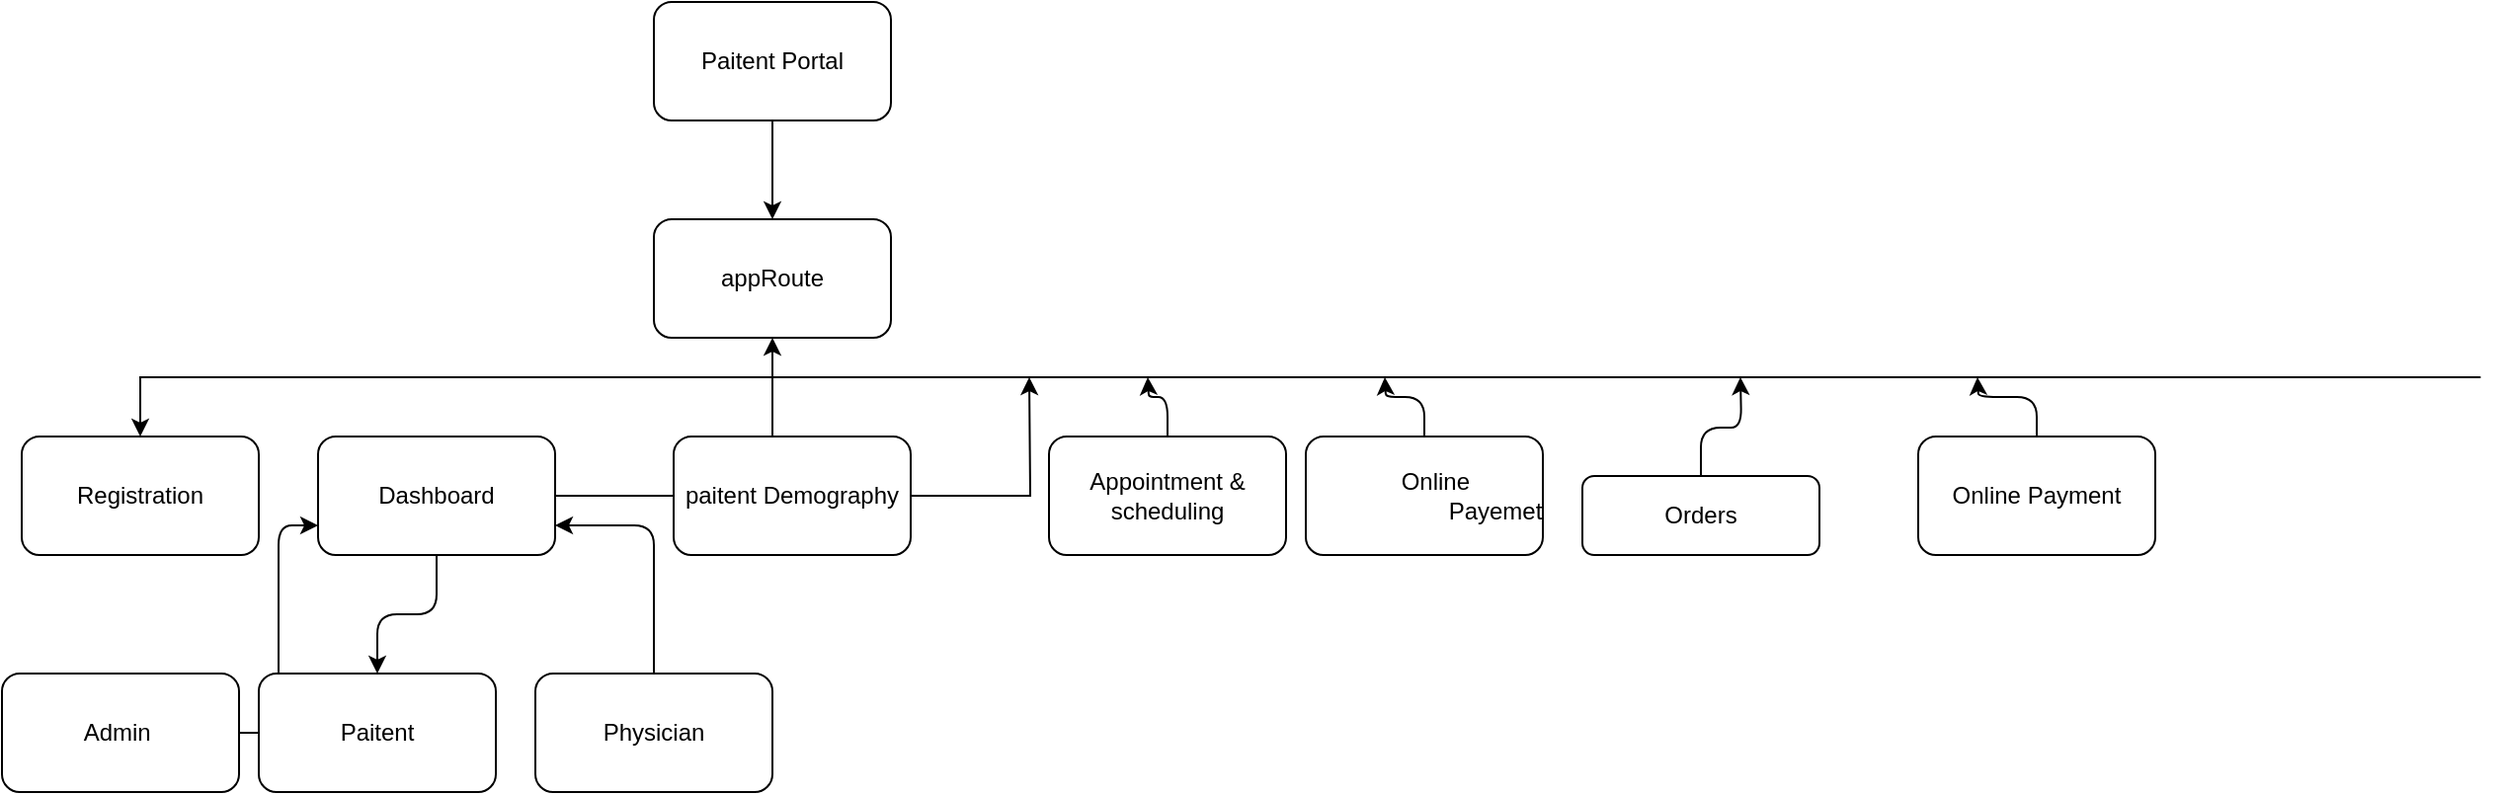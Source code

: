 <mxfile version="15.0.2" type="github">
  <diagram id="dVV5Y5u8KtuGquqnAUhd" name="Page-1">
    <mxGraphModel dx="1021" dy="567" grid="1" gridSize="10" guides="1" tooltips="1" connect="1" arrows="1" fold="1" page="1" pageScale="1" pageWidth="850" pageHeight="1100" math="0" shadow="0">
      <root>
        <mxCell id="0" />
        <mxCell id="1" parent="0" />
        <mxCell id="RnDzqMJOInkUyzBkwdKR-2" style="edgeStyle=orthogonalEdgeStyle;rounded=0;orthogonalLoop=1;jettySize=auto;html=1;exitX=0.5;exitY=1;exitDx=0;exitDy=0;" edge="1" parent="1" source="RnDzqMJOInkUyzBkwdKR-1">
          <mxGeometry relative="1" as="geometry">
            <mxPoint x="400" y="130" as="targetPoint" />
          </mxGeometry>
        </mxCell>
        <mxCell id="RnDzqMJOInkUyzBkwdKR-1" value="Paitent Portal" style="rounded=1;whiteSpace=wrap;html=1;" vertex="1" parent="1">
          <mxGeometry x="340" y="20" width="120" height="60" as="geometry" />
        </mxCell>
        <mxCell id="RnDzqMJOInkUyzBkwdKR-4" style="edgeStyle=orthogonalEdgeStyle;rounded=0;orthogonalLoop=1;jettySize=auto;html=1;" edge="1" parent="1" target="RnDzqMJOInkUyzBkwdKR-9">
          <mxGeometry relative="1" as="geometry">
            <mxPoint x="30" y="240" as="targetPoint" />
            <mxPoint x="1264.706" y="210" as="sourcePoint" />
            <Array as="points">
              <mxPoint x="780" y="210" />
              <mxPoint x="80" y="210" />
            </Array>
          </mxGeometry>
        </mxCell>
        <mxCell id="RnDzqMJOInkUyzBkwdKR-3" value="appRoute" style="rounded=1;whiteSpace=wrap;html=1;" vertex="1" parent="1">
          <mxGeometry x="340" y="130" width="120" height="60" as="geometry" />
        </mxCell>
        <mxCell id="RnDzqMJOInkUyzBkwdKR-9" value="Registration" style="rounded=1;whiteSpace=wrap;html=1;" vertex="1" parent="1">
          <mxGeometry x="20" y="240" width="120" height="60" as="geometry" />
        </mxCell>
        <mxCell id="RnDzqMJOInkUyzBkwdKR-11" value="" style="edgeStyle=orthogonalEdgeStyle;rounded=0;orthogonalLoop=1;jettySize=auto;html=1;" edge="1" parent="1" source="RnDzqMJOInkUyzBkwdKR-10" target="RnDzqMJOInkUyzBkwdKR-3">
          <mxGeometry relative="1" as="geometry" />
        </mxCell>
        <mxCell id="RnDzqMJOInkUyzBkwdKR-39" value="" style="edgeStyle=orthogonalEdgeStyle;curved=0;rounded=1;sketch=0;orthogonalLoop=1;jettySize=auto;html=1;" edge="1" parent="1" source="RnDzqMJOInkUyzBkwdKR-10" target="RnDzqMJOInkUyzBkwdKR-37">
          <mxGeometry relative="1" as="geometry" />
        </mxCell>
        <mxCell id="RnDzqMJOInkUyzBkwdKR-10" value="Dashboard" style="rounded=1;whiteSpace=wrap;html=1;" vertex="1" parent="1">
          <mxGeometry x="170" y="240" width="120" height="60" as="geometry" />
        </mxCell>
        <mxCell id="RnDzqMJOInkUyzBkwdKR-21" style="edgeStyle=orthogonalEdgeStyle;rounded=0;orthogonalLoop=1;jettySize=auto;html=1;" edge="1" parent="1" source="RnDzqMJOInkUyzBkwdKR-12">
          <mxGeometry relative="1" as="geometry">
            <mxPoint x="530" y="210" as="targetPoint" />
          </mxGeometry>
        </mxCell>
        <mxCell id="RnDzqMJOInkUyzBkwdKR-12" value="paitent Demography" style="rounded=1;whiteSpace=wrap;html=1;" vertex="1" parent="1">
          <mxGeometry x="350" y="240" width="120" height="60" as="geometry" />
        </mxCell>
        <mxCell id="RnDzqMJOInkUyzBkwdKR-42" style="edgeStyle=orthogonalEdgeStyle;curved=0;rounded=1;sketch=0;orthogonalLoop=1;jettySize=auto;html=1;" edge="1" parent="1" source="RnDzqMJOInkUyzBkwdKR-16">
          <mxGeometry relative="1" as="geometry">
            <mxPoint x="590" y="210.0" as="targetPoint" />
          </mxGeometry>
        </mxCell>
        <mxCell id="RnDzqMJOInkUyzBkwdKR-16" value="Appointment &amp;amp; scheduling" style="rounded=1;whiteSpace=wrap;html=1;" vertex="1" parent="1">
          <mxGeometry x="540" y="240" width="120" height="60" as="geometry" />
        </mxCell>
        <mxCell id="RnDzqMJOInkUyzBkwdKR-43" style="edgeStyle=orthogonalEdgeStyle;curved=0;rounded=1;sketch=0;orthogonalLoop=1;jettySize=auto;html=1;" edge="1" parent="1" source="RnDzqMJOInkUyzBkwdKR-26">
          <mxGeometry relative="1" as="geometry">
            <mxPoint x="710" y="210.0" as="targetPoint" />
          </mxGeometry>
        </mxCell>
        <mxCell id="RnDzqMJOInkUyzBkwdKR-26" value="&lt;p class=&quot;MsoListParagraph&quot; style=&quot;margin-left: 0.75in ; text-align: justify ; text-indent: -0.25in&quot;&gt;&lt;span class=&quot;normaltextrun&quot;&gt;&lt;span&gt;Online Payemet&lt;/span&gt;&lt;/span&gt;&lt;/p&gt;" style="rounded=1;whiteSpace=wrap;html=1;sketch=0;" vertex="1" parent="1">
          <mxGeometry x="670" y="240" width="120" height="60" as="geometry" />
        </mxCell>
        <mxCell id="RnDzqMJOInkUyzBkwdKR-44" style="edgeStyle=orthogonalEdgeStyle;curved=0;rounded=1;sketch=0;orthogonalLoop=1;jettySize=auto;html=1;" edge="1" parent="1" source="RnDzqMJOInkUyzBkwdKR-29">
          <mxGeometry relative="1" as="geometry">
            <mxPoint x="890" y="210.0" as="targetPoint" />
          </mxGeometry>
        </mxCell>
        <mxCell id="RnDzqMJOInkUyzBkwdKR-29" value="Orders" style="rounded=1;whiteSpace=wrap;html=1;sketch=0;" vertex="1" parent="1">
          <mxGeometry x="810" y="260" width="120" height="40" as="geometry" />
        </mxCell>
        <mxCell id="RnDzqMJOInkUyzBkwdKR-45" style="edgeStyle=orthogonalEdgeStyle;curved=0;rounded=1;sketch=0;orthogonalLoop=1;jettySize=auto;html=1;" edge="1" parent="1" source="RnDzqMJOInkUyzBkwdKR-35">
          <mxGeometry relative="1" as="geometry">
            <mxPoint x="1010" y="210.0" as="targetPoint" />
          </mxGeometry>
        </mxCell>
        <mxCell id="RnDzqMJOInkUyzBkwdKR-35" value="Online Payment" style="rounded=1;whiteSpace=wrap;html=1;sketch=0;" vertex="1" parent="1">
          <mxGeometry x="980" y="240" width="120" height="60" as="geometry" />
        </mxCell>
        <mxCell id="RnDzqMJOInkUyzBkwdKR-40" style="edgeStyle=orthogonalEdgeStyle;curved=0;rounded=1;sketch=0;orthogonalLoop=1;jettySize=auto;html=1;entryX=0;entryY=0.75;entryDx=0;entryDy=0;" edge="1" parent="1" source="RnDzqMJOInkUyzBkwdKR-36" target="RnDzqMJOInkUyzBkwdKR-10">
          <mxGeometry relative="1" as="geometry" />
        </mxCell>
        <mxCell id="RnDzqMJOInkUyzBkwdKR-36" value="Admin&lt;span style=&quot;white-space: pre&quot;&gt;	&lt;/span&gt;" style="rounded=1;whiteSpace=wrap;html=1;sketch=0;" vertex="1" parent="1">
          <mxGeometry x="10" y="360" width="120" height="60" as="geometry" />
        </mxCell>
        <mxCell id="RnDzqMJOInkUyzBkwdKR-37" value="Paitent" style="rounded=1;whiteSpace=wrap;html=1;sketch=0;" vertex="1" parent="1">
          <mxGeometry x="140" y="360" width="120" height="60" as="geometry" />
        </mxCell>
        <mxCell id="RnDzqMJOInkUyzBkwdKR-41" style="edgeStyle=orthogonalEdgeStyle;curved=0;rounded=1;sketch=0;orthogonalLoop=1;jettySize=auto;html=1;entryX=1;entryY=0.75;entryDx=0;entryDy=0;" edge="1" parent="1" source="RnDzqMJOInkUyzBkwdKR-38" target="RnDzqMJOInkUyzBkwdKR-10">
          <mxGeometry relative="1" as="geometry" />
        </mxCell>
        <mxCell id="RnDzqMJOInkUyzBkwdKR-38" value="Physician" style="rounded=1;whiteSpace=wrap;html=1;sketch=0;" vertex="1" parent="1">
          <mxGeometry x="280" y="360" width="120" height="60" as="geometry" />
        </mxCell>
      </root>
    </mxGraphModel>
  </diagram>
</mxfile>
